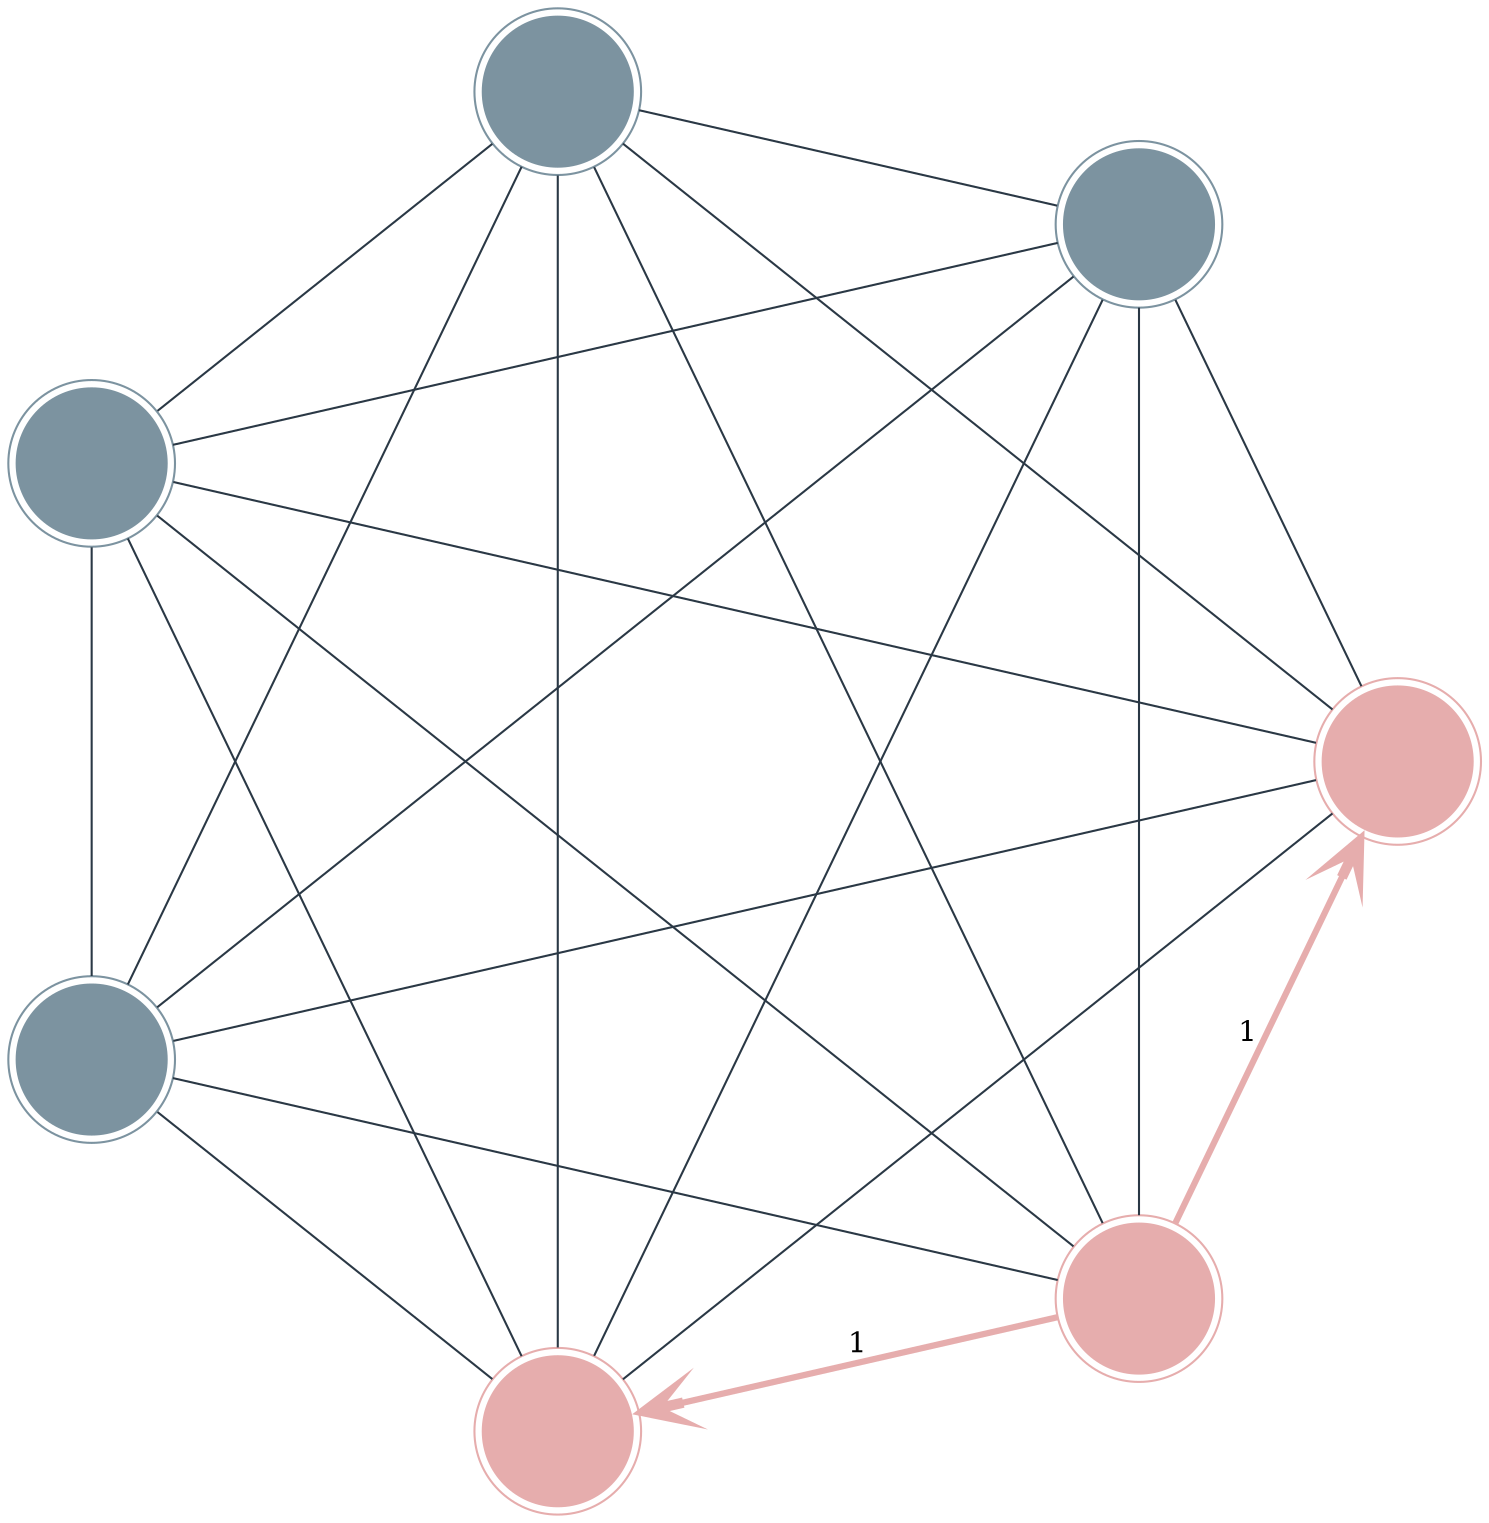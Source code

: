 digraph G { 
layout="circo";
edge [color="#2A3845"]; 
node [fontsize=30,height =1
];
mindist=3;
node [style=filled,color="#7c93a0",arrowhead="none",penwidth=1];



a[
shape=doublecircle
color="#e6adad"
label=""
];

b[
shape=doublecircle
label=""
color="#e6adad"
];

c[
shape=doublecircle
label=""

];

d[
shape=doublecircle
label=""

];

e[
shape=doublecircle
label=""
];


f[
shape=doublecircle
label=""

];
g[
shape=doublecircle
label=""
color="#e6adad"
];

a -> b [ label="1",color="#e6adad",arrowhead="vee",arrowsize="2",penwidth=3 ];
a -> c [ label=" ",color="#2A3845",arrowhead="none",penwidth=1 ];
a -> d [ label=" ",color="#2A3845",arrowhead="none",penwidth=1 ];
a -> e [ label=" ",color="#2A3845",arrowhead="none",penwidth=1 ];
a -> f [ label=" ",color="#2A3845",arrowhead="none",penwidth=1 ];
a -> g [ label="1",color="#e6adad",arrowhead="vee",arrowsize="2",penwidth=3 ];

b -> c [ label=" ",color="#2A3845",arrowhead="none",penwidth=1 ];
b -> d [ label=" ",color="#2A3845",arrowhead="none",penwidth=1 ];
b -> e [ label=" ",color="#2A3845",arrowhead="none",penwidth=1 ];
b -> f [ label=" ",color="#2A3845",arrowhead="none",penwidth=1 ];
b -> g [ label=" ",color="#2A3845",arrowhead="none",penwidth=1 ];

c -> d [ label=" ",color="#2A3845",arrowhead="none",penwidth=1  ];
c -> e [ label=" ",color="#2A3845",arrowhead="none",penwidth=1  ];
c -> f [ label=" ",color="#2A3845",arrowhead="none",penwidth=1  ];
c -> g [ label=" ",color="#2A3845",arrowhead="none",penwidth=1  ];

d -> e [ label=" ",color="#2A3845",arrowhead="none",penwidth=1  ];
d -> f [ label=" ",color="#2A3845",arrowhead="none",penwidth=1  ];
d -> g [ label=" ",color="#2A3845",arrowhead="none",penwidth=1  ];

e -> f [ label=" ",color="#2A3845",arrowhead="none",penwidth=1  ];
e -> g [ label=" ",color="#2A3845",arrowhead="none",penwidth=1  ];

f -> g [ label=" ",color="#2A3845",arrowhead="none",penwidth=1  ];




}
